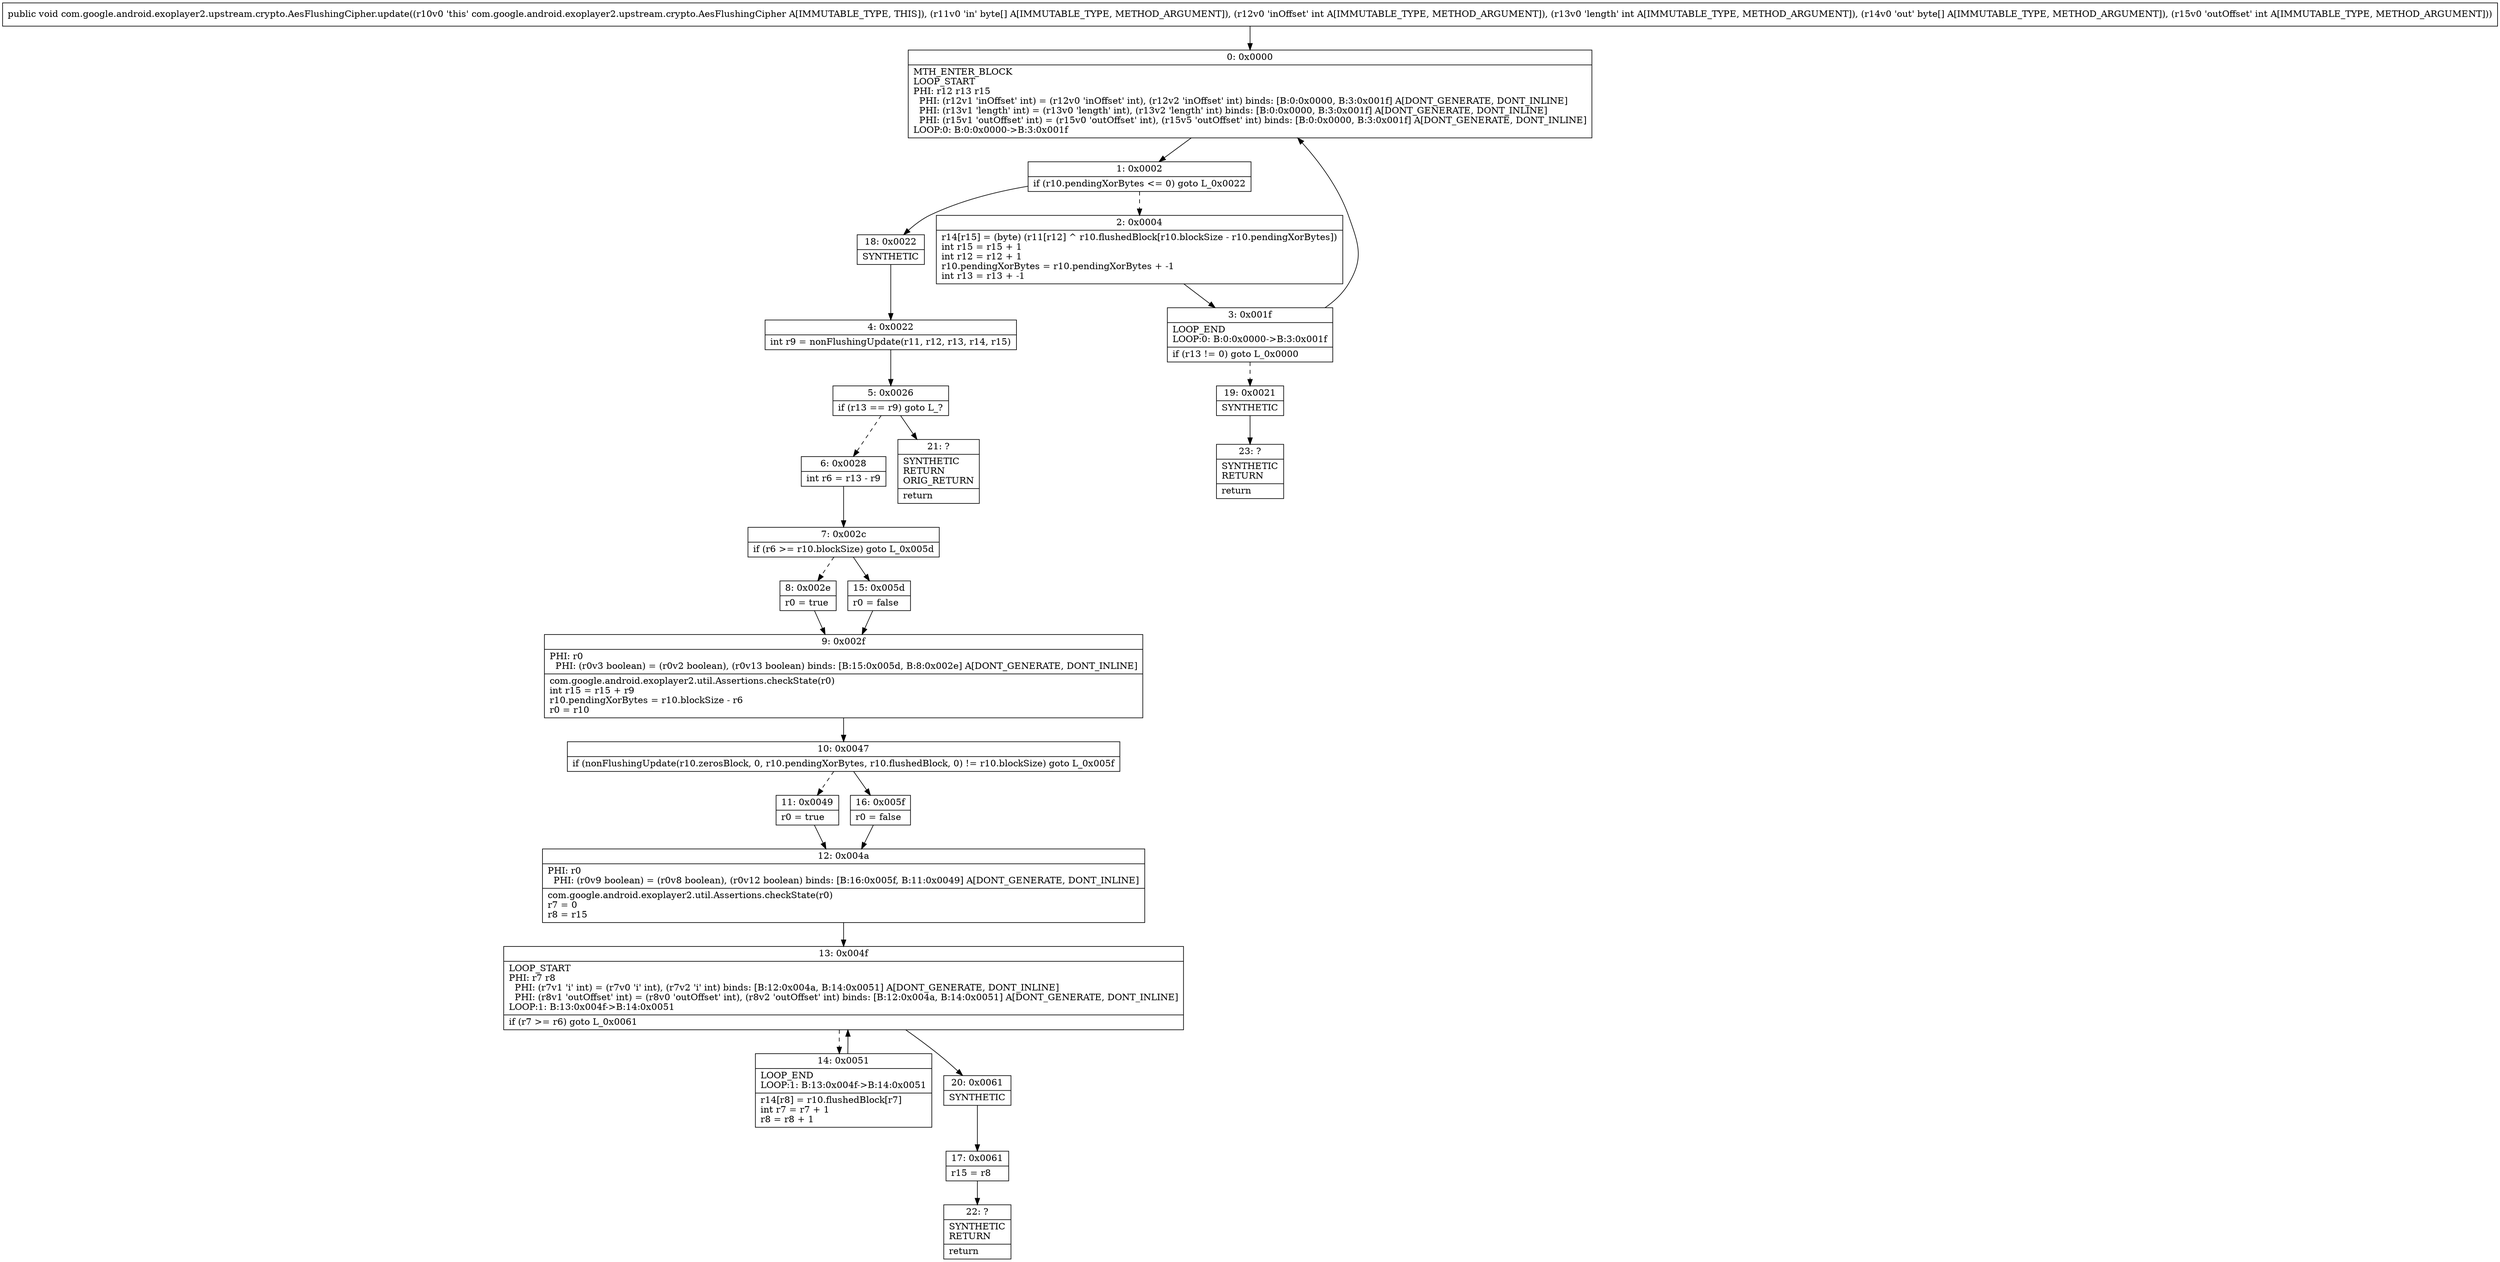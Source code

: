 digraph "CFG forcom.google.android.exoplayer2.upstream.crypto.AesFlushingCipher.update([BII[BI)V" {
Node_0 [shape=record,label="{0\:\ 0x0000|MTH_ENTER_BLOCK\lLOOP_START\lPHI: r12 r13 r15 \l  PHI: (r12v1 'inOffset' int) = (r12v0 'inOffset' int), (r12v2 'inOffset' int) binds: [B:0:0x0000, B:3:0x001f] A[DONT_GENERATE, DONT_INLINE]\l  PHI: (r13v1 'length' int) = (r13v0 'length' int), (r13v2 'length' int) binds: [B:0:0x0000, B:3:0x001f] A[DONT_GENERATE, DONT_INLINE]\l  PHI: (r15v1 'outOffset' int) = (r15v0 'outOffset' int), (r15v5 'outOffset' int) binds: [B:0:0x0000, B:3:0x001f] A[DONT_GENERATE, DONT_INLINE]\lLOOP:0: B:0:0x0000\-\>B:3:0x001f\l}"];
Node_1 [shape=record,label="{1\:\ 0x0002|if (r10.pendingXorBytes \<= 0) goto L_0x0022\l}"];
Node_2 [shape=record,label="{2\:\ 0x0004|r14[r15] = (byte) (r11[r12] ^ r10.flushedBlock[r10.blockSize \- r10.pendingXorBytes])\lint r15 = r15 + 1\lint r12 = r12 + 1\lr10.pendingXorBytes = r10.pendingXorBytes + \-1\lint r13 = r13 + \-1\l}"];
Node_3 [shape=record,label="{3\:\ 0x001f|LOOP_END\lLOOP:0: B:0:0x0000\-\>B:3:0x001f\l|if (r13 != 0) goto L_0x0000\l}"];
Node_4 [shape=record,label="{4\:\ 0x0022|int r9 = nonFlushingUpdate(r11, r12, r13, r14, r15)\l}"];
Node_5 [shape=record,label="{5\:\ 0x0026|if (r13 == r9) goto L_?\l}"];
Node_6 [shape=record,label="{6\:\ 0x0028|int r6 = r13 \- r9\l}"];
Node_7 [shape=record,label="{7\:\ 0x002c|if (r6 \>= r10.blockSize) goto L_0x005d\l}"];
Node_8 [shape=record,label="{8\:\ 0x002e|r0 = true\l}"];
Node_9 [shape=record,label="{9\:\ 0x002f|PHI: r0 \l  PHI: (r0v3 boolean) = (r0v2 boolean), (r0v13 boolean) binds: [B:15:0x005d, B:8:0x002e] A[DONT_GENERATE, DONT_INLINE]\l|com.google.android.exoplayer2.util.Assertions.checkState(r0)\lint r15 = r15 + r9\lr10.pendingXorBytes = r10.blockSize \- r6\lr0 = r10\l}"];
Node_10 [shape=record,label="{10\:\ 0x0047|if (nonFlushingUpdate(r10.zerosBlock, 0, r10.pendingXorBytes, r10.flushedBlock, 0) != r10.blockSize) goto L_0x005f\l}"];
Node_11 [shape=record,label="{11\:\ 0x0049|r0 = true\l}"];
Node_12 [shape=record,label="{12\:\ 0x004a|PHI: r0 \l  PHI: (r0v9 boolean) = (r0v8 boolean), (r0v12 boolean) binds: [B:16:0x005f, B:11:0x0049] A[DONT_GENERATE, DONT_INLINE]\l|com.google.android.exoplayer2.util.Assertions.checkState(r0)\lr7 = 0\lr8 = r15\l}"];
Node_13 [shape=record,label="{13\:\ 0x004f|LOOP_START\lPHI: r7 r8 \l  PHI: (r7v1 'i' int) = (r7v0 'i' int), (r7v2 'i' int) binds: [B:12:0x004a, B:14:0x0051] A[DONT_GENERATE, DONT_INLINE]\l  PHI: (r8v1 'outOffset' int) = (r8v0 'outOffset' int), (r8v2 'outOffset' int) binds: [B:12:0x004a, B:14:0x0051] A[DONT_GENERATE, DONT_INLINE]\lLOOP:1: B:13:0x004f\-\>B:14:0x0051\l|if (r7 \>= r6) goto L_0x0061\l}"];
Node_14 [shape=record,label="{14\:\ 0x0051|LOOP_END\lLOOP:1: B:13:0x004f\-\>B:14:0x0051\l|r14[r8] = r10.flushedBlock[r7]\lint r7 = r7 + 1\lr8 = r8 + 1\l}"];
Node_15 [shape=record,label="{15\:\ 0x005d|r0 = false\l}"];
Node_16 [shape=record,label="{16\:\ 0x005f|r0 = false\l}"];
Node_17 [shape=record,label="{17\:\ 0x0061|r15 = r8\l}"];
Node_18 [shape=record,label="{18\:\ 0x0022|SYNTHETIC\l}"];
Node_19 [shape=record,label="{19\:\ 0x0021|SYNTHETIC\l}"];
Node_20 [shape=record,label="{20\:\ 0x0061|SYNTHETIC\l}"];
Node_21 [shape=record,label="{21\:\ ?|SYNTHETIC\lRETURN\lORIG_RETURN\l|return\l}"];
Node_22 [shape=record,label="{22\:\ ?|SYNTHETIC\lRETURN\l|return\l}"];
Node_23 [shape=record,label="{23\:\ ?|SYNTHETIC\lRETURN\l|return\l}"];
MethodNode[shape=record,label="{public void com.google.android.exoplayer2.upstream.crypto.AesFlushingCipher.update((r10v0 'this' com.google.android.exoplayer2.upstream.crypto.AesFlushingCipher A[IMMUTABLE_TYPE, THIS]), (r11v0 'in' byte[] A[IMMUTABLE_TYPE, METHOD_ARGUMENT]), (r12v0 'inOffset' int A[IMMUTABLE_TYPE, METHOD_ARGUMENT]), (r13v0 'length' int A[IMMUTABLE_TYPE, METHOD_ARGUMENT]), (r14v0 'out' byte[] A[IMMUTABLE_TYPE, METHOD_ARGUMENT]), (r15v0 'outOffset' int A[IMMUTABLE_TYPE, METHOD_ARGUMENT])) }"];
MethodNode -> Node_0;
Node_0 -> Node_1;
Node_1 -> Node_2[style=dashed];
Node_1 -> Node_18;
Node_2 -> Node_3;
Node_3 -> Node_0;
Node_3 -> Node_19[style=dashed];
Node_4 -> Node_5;
Node_5 -> Node_6[style=dashed];
Node_5 -> Node_21;
Node_6 -> Node_7;
Node_7 -> Node_8[style=dashed];
Node_7 -> Node_15;
Node_8 -> Node_9;
Node_9 -> Node_10;
Node_10 -> Node_11[style=dashed];
Node_10 -> Node_16;
Node_11 -> Node_12;
Node_12 -> Node_13;
Node_13 -> Node_14[style=dashed];
Node_13 -> Node_20;
Node_14 -> Node_13;
Node_15 -> Node_9;
Node_16 -> Node_12;
Node_17 -> Node_22;
Node_18 -> Node_4;
Node_19 -> Node_23;
Node_20 -> Node_17;
}

